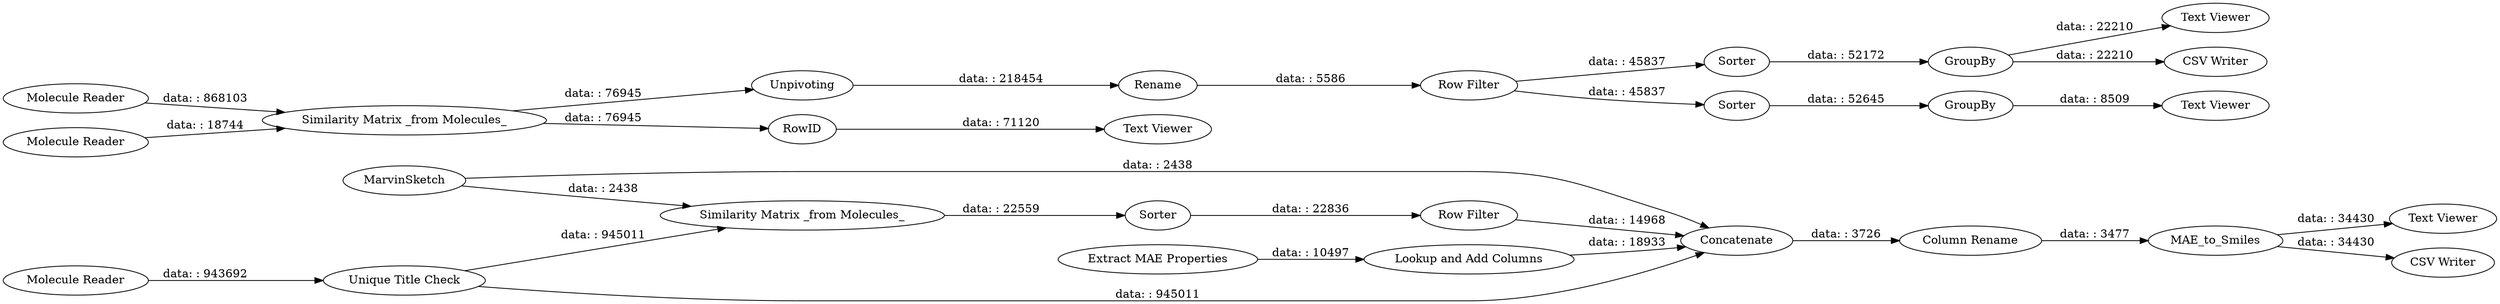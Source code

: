 digraph {
	"-1982313609520964015_173" [label=MarvinSketch]
	"-1982313609520964015_16" [label="Row Filter"]
	"-1982313609520964015_153" [label="Molecule Reader"]
	"-1982313609520964015_8199" [label=Unpivoting]
	"-1982313609520964015_14" [label=Sorter]
	"3967422877188091574_24" [label="Column Rename"]
	"-1982313609520964015_154" [label="Molecule Reader"]
	"-1982313609520964015_8193" [label=GroupBy]
	"-1982313609520964015_8194" [label="Text Viewer"]
	"3967422877188091574_7" [label="Lookup and Add Columns"]
	"-1982313609520964015_8191" [label=Sorter]
	"-1982313609520964015_8192" [label=Sorter]
	"-1982313609520964015_38" [label="Text Viewer"]
	"-1982313609520964015_41" [label="Unique Title Check"]
	"-1982313609520964015_155" [label="Text Viewer"]
	"-1982313609520964015_8195" [label="Text Viewer"]
	"-1982313609520964015_31" [label="Similarity Matrix _from Molecules_"]
	"-1982313609520964015_32" [label="Molecule Reader"]
	"3967422877188091574_37" [label=Concatenate]
	"-1982313609520964015_8188" [label=Rename]
	"-1982313609520964015_8201" [label=RowID]
	"-1982313609520964015_182" [label="CSV Writer"]
	"-1982313609520964015_42" [label="Similarity Matrix _from Molecules_"]
	"-1982313609520964015_8196" [label="Row Filter"]
	"3967422877188091574_40" [label=MAE_to_Smiles]
	"-1982313609520964015_8190" [label=GroupBy]
	"-1982313609520964015_8202" [label="CSV Writer"]
	"3967422877188091574_8197" [label="Extract MAE Properties"]
	"3967422877188091574_40" -> "-1982313609520964015_38" [label="data: : 34430"]
	"-1982313609520964015_173" -> "3967422877188091574_37" [label="data: : 2438"]
	"-1982313609520964015_41" -> "-1982313609520964015_31" [label="data: : 945011"]
	"-1982313609520964015_42" -> "-1982313609520964015_8199" [label="data: : 76945"]
	"-1982313609520964015_8190" -> "-1982313609520964015_182" [label="data: : 22210"]
	"-1982313609520964015_16" -> "3967422877188091574_37" [label="data: : 14968"]
	"-1982313609520964015_41" -> "3967422877188091574_37" [label="data: : 945011"]
	"3967422877188091574_24" -> "3967422877188091574_40" [label="data: : 3477"]
	"-1982313609520964015_8196" -> "-1982313609520964015_8191" [label="data: : 45837"]
	"-1982313609520964015_8190" -> "-1982313609520964015_8195" [label="data: : 22210"]
	"-1982313609520964015_8201" -> "-1982313609520964015_155" [label="data: : 71120"]
	"3967422877188091574_37" -> "3967422877188091574_24" [label="data: : 3726"]
	"-1982313609520964015_153" -> "-1982313609520964015_42" [label="data: : 868103"]
	"3967422877188091574_7" -> "3967422877188091574_37" [label="data: : 18933"]
	"-1982313609520964015_8192" -> "-1982313609520964015_8193" [label="data: : 52645"]
	"3967422877188091574_40" -> "-1982313609520964015_8202" [label="data: : 34430"]
	"-1982313609520964015_8193" -> "-1982313609520964015_8194" [label="data: : 8509"]
	"3967422877188091574_8197" -> "3967422877188091574_7" [label="data: : 10497"]
	"-1982313609520964015_8196" -> "-1982313609520964015_8192" [label="data: : 45837"]
	"-1982313609520964015_8191" -> "-1982313609520964015_8190" [label="data: : 52172"]
	"-1982313609520964015_14" -> "-1982313609520964015_16" [label="data: : 22836"]
	"-1982313609520964015_154" -> "-1982313609520964015_42" [label="data: : 18744"]
	"-1982313609520964015_8199" -> "-1982313609520964015_8188" [label="data: : 218454"]
	"-1982313609520964015_173" -> "-1982313609520964015_31" [label="data: : 2438"]
	"-1982313609520964015_42" -> "-1982313609520964015_8201" [label="data: : 76945"]
	"-1982313609520964015_8188" -> "-1982313609520964015_8196" [label="data: : 5586"]
	"-1982313609520964015_31" -> "-1982313609520964015_14" [label="data: : 22559"]
	"-1982313609520964015_32" -> "-1982313609520964015_41" [label="data: : 943692"]
	rankdir=LR
}
